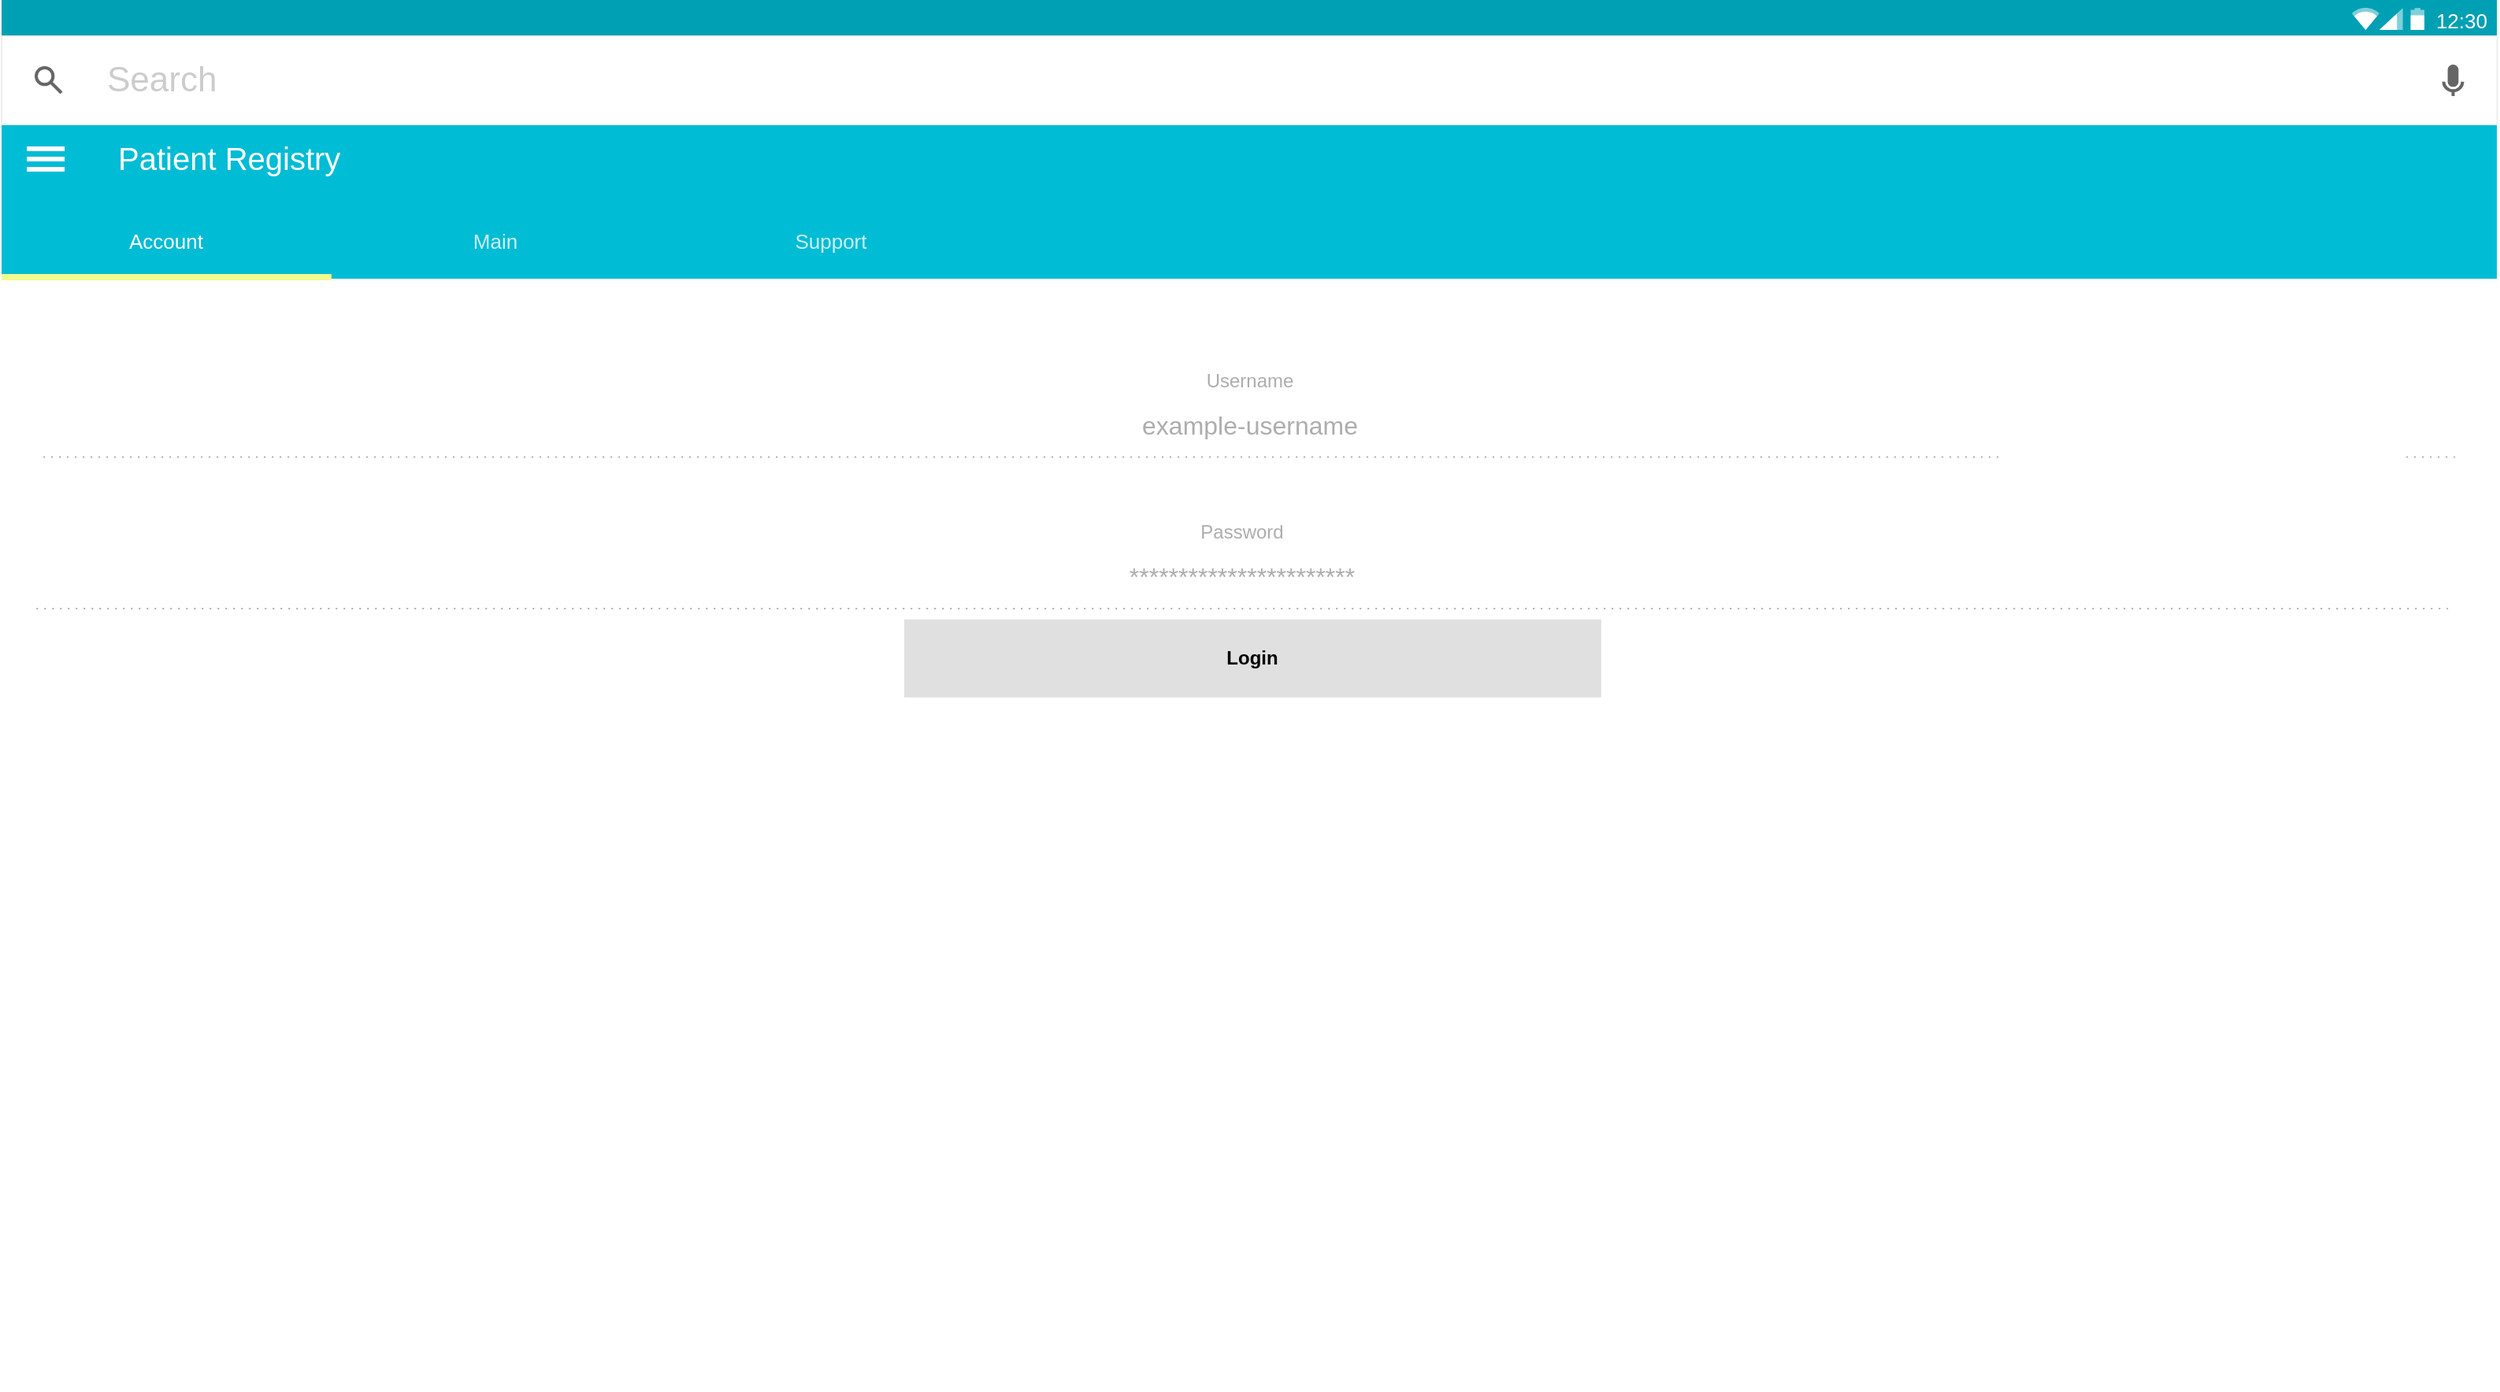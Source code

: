 <mxfile version="24.4.1" type="github" pages="2">
  <diagram name="desktop-login" id="c9db0220-8083-56f3-ca83-edcdcd058819">
    <mxGraphModel dx="1878" dy="1229" grid="1" gridSize="10" guides="1" tooltips="1" connect="1" arrows="1" fold="1" page="1" pageScale="1" pageWidth="1600" pageHeight="900" background="#ffffff" math="0" shadow="0">
      <root>
        <mxCell id="0" style=";html=1;" />
        <mxCell id="1" style=";html=1;" parent="0" />
        <mxCell id="GpjUS0udJfnkDxXev5ra-1" value="" style="dashed=0;shape=rect;fillColor=#ffffff;strokeColor=none;movable=1;resizable=1;rotatable=1;deletable=1;editable=1;locked=0;connectable=1;" vertex="1" parent="1">
          <mxGeometry x="6" y="7" width="1584.23" height="883" as="geometry" />
        </mxCell>
        <mxCell id="l0D13YMjfqFSVvDXC0L7-34" value="" style="whiteSpace=wrap;html=1;fontSize=20;align=left;verticalAlign=top;fillColor=#00BCD4;strokeColor=none;fontColor=#FFFFFF;dashed=0;spacingTop=9;spacingLeft=72;" vertex="1" parent="GpjUS0udJfnkDxXev5ra-1">
          <mxGeometry x="628" y="70" width="956" height="107" as="geometry" />
        </mxCell>
        <mxCell id="GpjUS0udJfnkDxXev5ra-2" value="12:30" style="dashed=0;shape=rect;align=right;fillColor=#00A0B4;strokeColor=none;fontColor=#FFFFFF;spacingRight=4;spacingTop=1;fontStyle=0;fontSize=13;resizeWidth=1;html=1;whiteSpace=wrap;" vertex="1" parent="GpjUS0udJfnkDxXev5ra-1">
          <mxGeometry width="1584.0" height="24" relative="1" as="geometry" />
        </mxCell>
        <mxCell id="GpjUS0udJfnkDxXev5ra-3" value="" style="dashed=0;shape=mxgraph.gmdl.top_bar;strokeColor=none;" vertex="1" parent="GpjUS0udJfnkDxXev5ra-2">
          <mxGeometry x="1" y="0.5" width="46" height="14" relative="1" as="geometry">
            <mxPoint x="-92" y="-7" as="offset" />
          </mxGeometry>
        </mxCell>
        <mxCell id="GpjUS0udJfnkDxXev5ra-4" value="Patient Registry" style="dashed=0;shape=rect;strokeColor=none;fillColor=#00BCD4;resizeWidth=1;fontSize=20;fontColor=#FFFFFF;spacingTop=9;verticalAlign=top;align=left;spacingLeft=72;html=1;whiteSpace=wrap;" vertex="1" parent="GpjUS0udJfnkDxXev5ra-1">
          <mxGeometry width="630" height="104" relative="1" as="geometry">
            <mxPoint y="73" as="offset" />
          </mxGeometry>
        </mxCell>
        <mxCell id="GpjUS0udJfnkDxXev5ra-5" value="" style="dashed=0;shape=mxgraph.gmdl.preferences;strokeColor=none;fillColor=#ffffff;" vertex="1" parent="GpjUS0udJfnkDxXev5ra-4">
          <mxGeometry width="24" height="16" relative="1" as="geometry">
            <mxPoint x="16" y="20" as="offset" />
          </mxGeometry>
        </mxCell>
        <mxCell id="GpjUS0udJfnkDxXev5ra-6" value="Account" style="text;fontSize=13;fontColor=#FFFFFF;verticalAlign=middle;align=center;resizeWidth=1;whiteSpace=wrap;html=1;" vertex="1" parent="GpjUS0udJfnkDxXev5ra-4">
          <mxGeometry y="1" width="209.413" height="48" relative="1" as="geometry">
            <mxPoint y="-48" as="offset" />
          </mxGeometry>
        </mxCell>
        <mxCell id="GpjUS0udJfnkDxXev5ra-7" value="Main" style="text;fontSize=13;fontColor=#FFFFFF;verticalAlign=middle;align=center;textOpacity=80;resizeWidth=1;html=1;whiteSpace=wrap;" vertex="1" parent="GpjUS0udJfnkDxXev5ra-4">
          <mxGeometry x="0.33" y="1" width="211.173" height="48" relative="1" as="geometry">
            <mxPoint y="-48" as="offset" />
          </mxGeometry>
        </mxCell>
        <mxCell id="GpjUS0udJfnkDxXev5ra-8" value="Support" style="text;fontSize=13;fontColor=#FFFFFF;verticalAlign=middle;align=center;textOpacity=80;resizeWidth=1;html=1;whiteSpace=wrap;" vertex="1" parent="GpjUS0udJfnkDxXev5ra-4">
          <mxGeometry x="0.67" y="1" width="209.413" height="48" relative="1" as="geometry">
            <mxPoint y="-48" as="offset" />
          </mxGeometry>
        </mxCell>
        <mxCell id="GpjUS0udJfnkDxXev5ra-9" value="" style="dashed=0;shape=rect;strokeColor=none;fillColor=#F1FB8F;resizeWidth=1;" vertex="1" parent="GpjUS0udJfnkDxXev5ra-4">
          <mxGeometry y="1" width="209.413" height="4" relative="1" as="geometry">
            <mxPoint y="-3" as="offset" />
          </mxGeometry>
        </mxCell>
        <mxCell id="GpjUS0udJfnkDxXev5ra-59" value="&lt;div align=&quot;center&quot;&gt;Username&lt;/div&gt;" style="text;fontColor=#999999;fontSize=12;verticalAlign=middle;strokeColor=none;fillColor=none;textOpacity=80;whiteSpace=wrap;html=1;align=center;" vertex="1" parent="GpjUS0udJfnkDxXev5ra-1">
          <mxGeometry x="26.547" y="221.438" width="1530.905" height="41.262" as="geometry" />
        </mxCell>
        <mxCell id="GpjUS0udJfnkDxXev5ra-60" value="&lt;div align=&quot;center&quot;&gt;example-username&lt;/div&gt;" style="text;fontColor=#999999;fontSize=16;verticalAlign=middle;strokeColor=none;fillColor=none;textOpacity=80;whiteSpace=wrap;html=1;align=center;" vertex="1" parent="GpjUS0udJfnkDxXev5ra-1">
          <mxGeometry x="26.547" y="248.945" width="1530.905" height="41.262" as="geometry" />
        </mxCell>
        <mxCell id="GpjUS0udJfnkDxXev5ra-61" value="" style="shape=line;strokeWidth=1;noLabel=1;strokeColor=#999999;dashed=1;dashPattern=1 4;opacity=80;" vertex="1" parent="GpjUS0udJfnkDxXev5ra-1">
          <mxGeometry x="26.547" y="283.33" width="1530.905" height="13.754" as="geometry" />
        </mxCell>
        <mxCell id="GpjUS0udJfnkDxXev5ra-62" value="&lt;div align=&quot;center&quot;&gt;Password&lt;/div&gt;" style="text;fontColor=#999999;fontSize=12;verticalAlign=middle;strokeColor=none;fillColor=none;textOpacity=80;whiteSpace=wrap;html=1;align=center;" vertex="1" parent="GpjUS0udJfnkDxXev5ra-1">
          <mxGeometry x="22.123" y="317.715" width="1530.905" height="41.262" as="geometry" />
        </mxCell>
        <mxCell id="GpjUS0udJfnkDxXev5ra-63" value="&lt;div align=&quot;center&quot;&gt;***********************&lt;/div&gt;" style="text;fontColor=#999999;fontSize=16;verticalAlign=middle;strokeColor=none;fillColor=none;textOpacity=80;whiteSpace=wrap;html=1;align=center;" vertex="1" parent="GpjUS0udJfnkDxXev5ra-1">
          <mxGeometry x="22.123" y="345.223" width="1530.905" height="41.262" as="geometry" />
        </mxCell>
        <mxCell id="GpjUS0udJfnkDxXev5ra-64" value="" style="shape=line;strokeWidth=1;noLabel=1;strokeColor=#999999;dashed=1;dashPattern=1 4;opacity=80;" vertex="1" parent="GpjUS0udJfnkDxXev5ra-1">
          <mxGeometry x="22.123" y="379.607" width="1530.905" height="13.754" as="geometry" />
        </mxCell>
        <mxCell id="GpjUS0udJfnkDxXev5ra-65" value="Login" style="whiteSpace=wrap;html=1;dashed=0;align=center;fontSize=12;shape=rect;fillColor=#e0e0e0;strokeColor=none;fontStyle=1;shadow=0;" vertex="1" parent="GpjUS0udJfnkDxXev5ra-1">
          <mxGeometry x="572.997" y="393.361" width="442.458" height="49.514" as="geometry" />
        </mxCell>
        <mxCell id="l0D13YMjfqFSVvDXC0L7-36" value="Search" style="dashed=0;shape=rect;shadow=0;strokeColor=#eeeeee;strokeWidth=1;fillColor=#ffffff;fontSize=22;fontColor=#CCCCCC;align=left;spacingLeft=65;whiteSpace=wrap;html=1;" vertex="1" parent="GpjUS0udJfnkDxXev5ra-1">
          <mxGeometry y="23" width="1584.23" height="56" as="geometry" />
        </mxCell>
        <mxCell id="l0D13YMjfqFSVvDXC0L7-37" value="" style="dashed=0;shape=mxgraph.gmdl.search;strokeWidth=2;strokeColor=#666666;" vertex="1" parent="l0D13YMjfqFSVvDXC0L7-36">
          <mxGeometry y="0.5" width="16" height="16" relative="1" as="geometry">
            <mxPoint x="22" y="-8" as="offset" />
          </mxGeometry>
        </mxCell>
        <mxCell id="l0D13YMjfqFSVvDXC0L7-38" value="" style="dashed=0;shape=mxgraph.gmdl.voice;strokeWidth=2;strokeColor=#666666;fillColor=#666666;" vertex="1" parent="l0D13YMjfqFSVvDXC0L7-36">
          <mxGeometry x="1" y="0.5" width="12" height="20" relative="1" as="geometry">
            <mxPoint x="-34" y="-10" as="offset" />
          </mxGeometry>
        </mxCell>
      </root>
    </mxGraphModel>
  </diagram>
  <diagram id="p0Vwhbz7SKANTDWl1LRv" name="mobile-login">
    <mxGraphModel dx="1221" dy="799" grid="1" gridSize="10" guides="1" tooltips="1" connect="1" arrows="1" fold="1" page="1" pageScale="0.41" pageWidth="900" pageHeight="1600" math="0" shadow="0">
      <root>
        <mxCell id="0" />
        <mxCell id="1" parent="0" />
        <mxCell id="YhSoiyIvWjz7-mE4G_67-127" value="" style="dashed=0;shape=rect;fillColor=#ffffff;strokeColor=none;movable=1;resizable=1;rotatable=1;deletable=1;editable=1;locked=0;connectable=1;" vertex="1" parent="1">
          <mxGeometry x="6" y="7" width="358" height="642" as="geometry" />
        </mxCell>
        <mxCell id="YhSoiyIvWjz7-mE4G_67-128" value="12:30" style="dashed=0;shape=rect;align=right;fillColor=#00A0B4;strokeColor=none;fontColor=#FFFFFF;spacingRight=4;spacingTop=1;fontStyle=0;fontSize=13;resizeWidth=1;html=1;whiteSpace=wrap;" vertex="1" parent="YhSoiyIvWjz7-mE4G_67-127">
          <mxGeometry width="358" height="24" relative="1" as="geometry" />
        </mxCell>
        <mxCell id="YhSoiyIvWjz7-mE4G_67-129" value="" style="dashed=0;shape=mxgraph.gmdl.top_bar;strokeColor=none;" vertex="1" parent="YhSoiyIvWjz7-mE4G_67-128">
          <mxGeometry x="1" y="0.5" width="46" height="14" relative="1" as="geometry">
            <mxPoint x="-92" y="-7" as="offset" />
          </mxGeometry>
        </mxCell>
        <mxCell id="YhSoiyIvWjz7-mE4G_67-130" value="Patient Registry" style="dashed=0;shape=rect;strokeColor=none;fillColor=#00BCD4;resizeWidth=1;fontSize=20;fontColor=#FFFFFF;spacingTop=9;verticalAlign=top;align=left;spacingLeft=72;html=1;whiteSpace=wrap;" vertex="1" parent="YhSoiyIvWjz7-mE4G_67-127">
          <mxGeometry width="358" height="104" relative="1" as="geometry">
            <mxPoint y="24" as="offset" />
          </mxGeometry>
        </mxCell>
        <mxCell id="YhSoiyIvWjz7-mE4G_67-131" value="" style="dashed=0;shape=mxgraph.gmdl.preferences;strokeColor=none;fillColor=#ffffff;" vertex="1" parent="YhSoiyIvWjz7-mE4G_67-130">
          <mxGeometry width="24" height="16" relative="1" as="geometry">
            <mxPoint x="16" y="20" as="offset" />
          </mxGeometry>
        </mxCell>
        <mxCell id="YhSoiyIvWjz7-mE4G_67-132" value="Account" style="text;fontSize=13;fontColor=#FFFFFF;verticalAlign=middle;align=center;resizeWidth=1;whiteSpace=wrap;html=1;" vertex="1" parent="YhSoiyIvWjz7-mE4G_67-130">
          <mxGeometry y="1" width="119" height="48" relative="1" as="geometry">
            <mxPoint y="-48" as="offset" />
          </mxGeometry>
        </mxCell>
        <mxCell id="YhSoiyIvWjz7-mE4G_67-133" value="Main" style="text;fontSize=13;fontColor=#FFFFFF;verticalAlign=middle;align=center;textOpacity=80;resizeWidth=1;html=1;whiteSpace=wrap;" vertex="1" parent="YhSoiyIvWjz7-mE4G_67-130">
          <mxGeometry x="0.33" y="1" width="120" height="48" relative="1" as="geometry">
            <mxPoint y="-48" as="offset" />
          </mxGeometry>
        </mxCell>
        <mxCell id="YhSoiyIvWjz7-mE4G_67-134" value="Support" style="text;fontSize=13;fontColor=#FFFFFF;verticalAlign=middle;align=center;textOpacity=80;resizeWidth=1;html=1;whiteSpace=wrap;" vertex="1" parent="YhSoiyIvWjz7-mE4G_67-130">
          <mxGeometry x="0.67" y="1" width="119" height="48" relative="1" as="geometry">
            <mxPoint y="-48" as="offset" />
          </mxGeometry>
        </mxCell>
        <mxCell id="YhSoiyIvWjz7-mE4G_67-135" value="" style="dashed=0;shape=rect;strokeColor=none;fillColor=#F1FB8F;resizeWidth=1;" vertex="1" parent="YhSoiyIvWjz7-mE4G_67-130">
          <mxGeometry y="1" width="119" height="4" relative="1" as="geometry">
            <mxPoint y="-3" as="offset" />
          </mxGeometry>
        </mxCell>
        <mxCell id="YhSoiyIvWjz7-mE4G_67-138" value="" style="dashed=0;shape=rect;strokeColor=none;fillColor=#000000;resizeWidth=1;" vertex="1" parent="YhSoiyIvWjz7-mE4G_67-127">
          <mxGeometry y="1" width="358" height="48" relative="1" as="geometry">
            <mxPoint y="-48" as="offset" />
          </mxGeometry>
        </mxCell>
        <mxCell id="YhSoiyIvWjz7-mE4G_67-139" value="" style="dashed=0;shape=mxgraph.gmdl.back;strokeColor=#ffffff;fillColor=#000000;strokeWidth=2;" vertex="1" parent="YhSoiyIvWjz7-mE4G_67-138">
          <mxGeometry x="0.25" y="0.5" width="14" height="14" relative="1" as="geometry">
            <mxPoint x="-7" y="-7" as="offset" />
          </mxGeometry>
        </mxCell>
        <mxCell id="YhSoiyIvWjz7-mE4G_67-140" value="" style="shape=ellipse;strokeColor=#ffffff;fillColor=#000000;strokeWidth=2;" vertex="1" parent="YhSoiyIvWjz7-mE4G_67-138">
          <mxGeometry x="0.5" y="0.5" width="14" height="14" relative="1" as="geometry">
            <mxPoint x="-7" y="-7" as="offset" />
          </mxGeometry>
        </mxCell>
        <mxCell id="YhSoiyIvWjz7-mE4G_67-141" value="" style="shape=rect;strokeColor=#ffffff;fillColor=#000000;strokeWidth=2;" vertex="1" parent="YhSoiyIvWjz7-mE4G_67-138">
          <mxGeometry x="0.75" y="0.5" width="14" height="14" relative="1" as="geometry">
            <mxPoint x="-7" y="-7" as="offset" />
          </mxGeometry>
        </mxCell>
        <mxCell id="YhSoiyIvWjz7-mE4G_67-142" value="" style="dashed=0;shape=rect;fillColor=#263238;strokeColor=none;aspect=fixed;" vertex="1" parent="YhSoiyIvWjz7-mE4G_67-127">
          <mxGeometry y="371" width="358" height="224" as="geometry" />
        </mxCell>
        <mxCell id="YhSoiyIvWjz7-mE4G_67-143" value="q" style="text;fontColor=#bbbbbb;fontSize=24;verticalAlign=middle;align=center;html=1;spacingBottom=-6;" vertex="1" parent="YhSoiyIvWjz7-mE4G_67-142">
          <mxGeometry x="12" y="22" width="30" height="30" as="geometry" />
        </mxCell>
        <mxCell id="YhSoiyIvWjz7-mE4G_67-144" value="w" style="text;fontColor=#bbbbbb;fontSize=24;verticalAlign=middle;align=center;html=1;spacingBottom=-6;" vertex="1" parent="YhSoiyIvWjz7-mE4G_67-142">
          <mxGeometry x="46" y="22" width="30" height="30" as="geometry" />
        </mxCell>
        <mxCell id="YhSoiyIvWjz7-mE4G_67-145" value="e" style="text;fontColor=#bbbbbb;fontSize=24;verticalAlign=middle;align=center;html=1;spacingBottom=-6;" vertex="1" parent="YhSoiyIvWjz7-mE4G_67-142">
          <mxGeometry x="80" y="22" width="30" height="30" as="geometry" />
        </mxCell>
        <mxCell id="YhSoiyIvWjz7-mE4G_67-146" value="r" style="text;fontColor=#bbbbbb;fontSize=24;verticalAlign=middle;align=center;html=1;spacingBottom=-6;" vertex="1" parent="YhSoiyIvWjz7-mE4G_67-142">
          <mxGeometry x="114" y="22" width="30" height="30" as="geometry" />
        </mxCell>
        <mxCell id="YhSoiyIvWjz7-mE4G_67-147" value="t" style="text;fontColor=#bbbbbb;fontSize=24;verticalAlign=middle;align=center;html=1;spacingBottom=-6;" vertex="1" parent="YhSoiyIvWjz7-mE4G_67-142">
          <mxGeometry x="148" y="22" width="30" height="30" as="geometry" />
        </mxCell>
        <mxCell id="YhSoiyIvWjz7-mE4G_67-148" value="y" style="text;fontColor=#bbbbbb;fontSize=24;verticalAlign=middle;align=center;html=1;spacingBottom=-6;" vertex="1" parent="YhSoiyIvWjz7-mE4G_67-142">
          <mxGeometry x="182" y="22" width="30" height="30" as="geometry" />
        </mxCell>
        <mxCell id="YhSoiyIvWjz7-mE4G_67-149" value="u" style="text;fontColor=#bbbbbb;fontSize=24;verticalAlign=middle;align=center;html=1;spacingBottom=-6;" vertex="1" parent="YhSoiyIvWjz7-mE4G_67-142">
          <mxGeometry x="216" y="22" width="30" height="30" as="geometry" />
        </mxCell>
        <mxCell id="YhSoiyIvWjz7-mE4G_67-150" value="i" style="text;fontColor=#bbbbbb;fontSize=24;verticalAlign=middle;align=center;html=1;spacingBottom=-6;" vertex="1" parent="YhSoiyIvWjz7-mE4G_67-142">
          <mxGeometry x="250" y="22" width="30" height="30" as="geometry" />
        </mxCell>
        <mxCell id="YhSoiyIvWjz7-mE4G_67-151" value="o" style="text;fontColor=#bbbbbb;fontSize=24;verticalAlign=middle;align=center;html=1;spacingBottom=-6;" vertex="1" parent="YhSoiyIvWjz7-mE4G_67-142">
          <mxGeometry x="284" y="22" width="30" height="30" as="geometry" />
        </mxCell>
        <mxCell id="YhSoiyIvWjz7-mE4G_67-152" value="p" style="text;fontColor=#bbbbbb;fontSize=24;verticalAlign=middle;align=center;html=1;spacingBottom=-6;" vertex="1" parent="YhSoiyIvWjz7-mE4G_67-142">
          <mxGeometry x="318" y="22" width="30" height="30" as="geometry" />
        </mxCell>
        <mxCell id="YhSoiyIvWjz7-mE4G_67-153" value="a" style="text;fontColor=#bbbbbb;fontSize=24;verticalAlign=middle;align=center;html=1;spacingBottom=-6;" vertex="1" parent="YhSoiyIvWjz7-mE4G_67-142">
          <mxGeometry x="27" y="75" width="30" height="30" as="geometry" />
        </mxCell>
        <mxCell id="YhSoiyIvWjz7-mE4G_67-154" value="s" style="text;fontColor=#bbbbbb;fontSize=24;verticalAlign=middle;align=center;html=1;spacingBottom=-6;" vertex="1" parent="YhSoiyIvWjz7-mE4G_67-142">
          <mxGeometry x="61" y="75" width="30" height="30" as="geometry" />
        </mxCell>
        <mxCell id="YhSoiyIvWjz7-mE4G_67-155" value="d" style="text;fontColor=#bbbbbb;fontSize=24;verticalAlign=middle;align=center;html=1;spacingBottom=-6;" vertex="1" parent="YhSoiyIvWjz7-mE4G_67-142">
          <mxGeometry x="95" y="75" width="30" height="30" as="geometry" />
        </mxCell>
        <mxCell id="YhSoiyIvWjz7-mE4G_67-156" value="f" style="text;fontColor=#bbbbbb;fontSize=24;verticalAlign=middle;align=center;html=1;spacingBottom=-6;" vertex="1" parent="YhSoiyIvWjz7-mE4G_67-142">
          <mxGeometry x="129" y="75" width="30" height="30" as="geometry" />
        </mxCell>
        <mxCell id="YhSoiyIvWjz7-mE4G_67-157" value="g" style="text;fontColor=#bbbbbb;fontSize=24;verticalAlign=middle;align=center;html=1;spacingBottom=-6;" vertex="1" parent="YhSoiyIvWjz7-mE4G_67-142">
          <mxGeometry x="163" y="75" width="30" height="30" as="geometry" />
        </mxCell>
        <mxCell id="YhSoiyIvWjz7-mE4G_67-158" value="h" style="text;fontColor=#bbbbbb;fontSize=24;verticalAlign=middle;align=center;html=1;spacingBottom=-6;" vertex="1" parent="YhSoiyIvWjz7-mE4G_67-142">
          <mxGeometry x="197" y="75" width="30" height="30" as="geometry" />
        </mxCell>
        <mxCell id="YhSoiyIvWjz7-mE4G_67-159" value="j" style="text;fontColor=#bbbbbb;fontSize=24;verticalAlign=middle;align=center;html=1;spacingBottom=-6;" vertex="1" parent="YhSoiyIvWjz7-mE4G_67-142">
          <mxGeometry x="231" y="75" width="30" height="30" as="geometry" />
        </mxCell>
        <mxCell id="YhSoiyIvWjz7-mE4G_67-160" value="k" style="text;fontColor=#bbbbbb;fontSize=24;verticalAlign=middle;align=center;html=1;spacingBottom=-6;" vertex="1" parent="YhSoiyIvWjz7-mE4G_67-142">
          <mxGeometry x="265" y="75" width="30" height="30" as="geometry" />
        </mxCell>
        <mxCell id="YhSoiyIvWjz7-mE4G_67-161" value="l" style="text;fontColor=#bbbbbb;fontSize=24;verticalAlign=middle;align=center;html=1;spacingBottom=-6;" vertex="1" parent="YhSoiyIvWjz7-mE4G_67-142">
          <mxGeometry x="299" y="75" width="30" height="30" as="geometry" />
        </mxCell>
        <mxCell id="YhSoiyIvWjz7-mE4G_67-162" value="z" style="text;fontColor=#bbbbbb;fontSize=24;verticalAlign=middle;align=center;html=1;spacingBottom=-6;" vertex="1" parent="YhSoiyIvWjz7-mE4G_67-142">
          <mxGeometry x="61" y="126" width="30" height="30" as="geometry" />
        </mxCell>
        <mxCell id="YhSoiyIvWjz7-mE4G_67-163" value="x" style="text;fontColor=#bbbbbb;fontSize=24;verticalAlign=middle;align=center;html=1;spacingBottom=-6;" vertex="1" parent="YhSoiyIvWjz7-mE4G_67-142">
          <mxGeometry x="95" y="126" width="30" height="30" as="geometry" />
        </mxCell>
        <mxCell id="YhSoiyIvWjz7-mE4G_67-164" value="c" style="text;fontColor=#bbbbbb;fontSize=24;verticalAlign=middle;align=center;html=1;spacingBottom=-6;" vertex="1" parent="YhSoiyIvWjz7-mE4G_67-142">
          <mxGeometry x="129" y="126" width="30" height="30" as="geometry" />
        </mxCell>
        <mxCell id="YhSoiyIvWjz7-mE4G_67-165" value="v" style="text;fontColor=#bbbbbb;fontSize=24;verticalAlign=middle;align=center;html=1;spacingBottom=-6;" vertex="1" parent="YhSoiyIvWjz7-mE4G_67-142">
          <mxGeometry x="163" y="126" width="30" height="30" as="geometry" />
        </mxCell>
        <mxCell id="YhSoiyIvWjz7-mE4G_67-166" value="b" style="text;fontColor=#bbbbbb;fontSize=24;verticalAlign=middle;align=center;html=1;spacingBottom=-6;" vertex="1" parent="YhSoiyIvWjz7-mE4G_67-142">
          <mxGeometry x="197" y="126" width="30" height="30" as="geometry" />
        </mxCell>
        <mxCell id="YhSoiyIvWjz7-mE4G_67-167" value="n" style="text;fontColor=#bbbbbb;fontSize=24;verticalAlign=middle;align=center;html=1;spacingBottom=-6;" vertex="1" parent="YhSoiyIvWjz7-mE4G_67-142">
          <mxGeometry x="231" y="126" width="30" height="30" as="geometry" />
        </mxCell>
        <mxCell id="YhSoiyIvWjz7-mE4G_67-168" value="m" style="text;fontColor=#bbbbbb;fontSize=24;verticalAlign=middle;align=center;html=1;spacingBottom=-6;" vertex="1" parent="YhSoiyIvWjz7-mE4G_67-142">
          <mxGeometry x="265" y="126" width="30" height="30" as="geometry" />
        </mxCell>
        <mxCell id="YhSoiyIvWjz7-mE4G_67-169" value="1" style="text;fontColor=#999999;fontSize=10;verticalAlign=middle;align=center;html=1;" vertex="1" parent="YhSoiyIvWjz7-mE4G_67-142">
          <mxGeometry x="22" y="12" width="30" height="30" as="geometry" />
        </mxCell>
        <mxCell id="YhSoiyIvWjz7-mE4G_67-170" value="2" style="text;fontColor=#999999;fontSize=10;verticalAlign=middle;align=center;html=1;" vertex="1" parent="YhSoiyIvWjz7-mE4G_67-142">
          <mxGeometry x="56" y="12" width="30" height="30" as="geometry" />
        </mxCell>
        <mxCell id="YhSoiyIvWjz7-mE4G_67-171" value="3" style="text;fontColor=#999999;fontSize=10;verticalAlign=middle;align=center;html=1;" vertex="1" parent="YhSoiyIvWjz7-mE4G_67-142">
          <mxGeometry x="90" y="12" width="30" height="30" as="geometry" />
        </mxCell>
        <mxCell id="YhSoiyIvWjz7-mE4G_67-172" value="4" style="text;fontColor=#999999;fontSize=10;verticalAlign=middle;align=center;html=1;" vertex="1" parent="YhSoiyIvWjz7-mE4G_67-142">
          <mxGeometry x="124" y="12" width="30" height="30" as="geometry" />
        </mxCell>
        <mxCell id="YhSoiyIvWjz7-mE4G_67-173" value="5" style="text;fontColor=#999999;fontSize=10;verticalAlign=middle;align=center;html=1;" vertex="1" parent="YhSoiyIvWjz7-mE4G_67-142">
          <mxGeometry x="158" y="12" width="30" height="30" as="geometry" />
        </mxCell>
        <mxCell id="YhSoiyIvWjz7-mE4G_67-174" value="6" style="text;fontColor=#999999;fontSize=10;verticalAlign=middle;align=center;html=1;" vertex="1" parent="YhSoiyIvWjz7-mE4G_67-142">
          <mxGeometry x="192" y="12" width="30" height="30" as="geometry" />
        </mxCell>
        <mxCell id="YhSoiyIvWjz7-mE4G_67-175" value="7" style="text;fontColor=#999999;fontSize=10;verticalAlign=middle;align=center;html=1;" vertex="1" parent="YhSoiyIvWjz7-mE4G_67-142">
          <mxGeometry x="226" y="12" width="30" height="30" as="geometry" />
        </mxCell>
        <mxCell id="YhSoiyIvWjz7-mE4G_67-176" value="8" style="text;fontColor=#999999;fontSize=10;verticalAlign=middle;align=center;html=1;" vertex="1" parent="YhSoiyIvWjz7-mE4G_67-142">
          <mxGeometry x="260" y="12" width="30" height="30" as="geometry" />
        </mxCell>
        <mxCell id="YhSoiyIvWjz7-mE4G_67-177" value="9" style="text;fontColor=#999999;fontSize=10;verticalAlign=middle;align=center;html=1;" vertex="1" parent="YhSoiyIvWjz7-mE4G_67-142">
          <mxGeometry x="294" y="12" width="30" height="30" as="geometry" />
        </mxCell>
        <mxCell id="YhSoiyIvWjz7-mE4G_67-178" value="0" style="text;fontColor=#999999;fontSize=10;verticalAlign=middle;align=center;html=1;" vertex="1" parent="YhSoiyIvWjz7-mE4G_67-142">
          <mxGeometry x="328" y="12" width="30" height="30" as="geometry" />
        </mxCell>
        <mxCell id="YhSoiyIvWjz7-mE4G_67-179" value="" style="dashed=0;shape=mxgraph.gmdl.shift;strokeColor=none;fillColor=#A1A7A9;" vertex="1" parent="YhSoiyIvWjz7-mE4G_67-142">
          <mxGeometry x="21" y="135" width="22" height="22" as="geometry" />
        </mxCell>
        <mxCell id="YhSoiyIvWjz7-mE4G_67-180" value="" style="dashed=0;shape=mxgraph.gmdl.backspace;strokeColor=none;fillColor=#A1A7A9;" vertex="1" parent="YhSoiyIvWjz7-mE4G_67-142">
          <mxGeometry x="310" y="132" width="26" height="18" as="geometry" />
        </mxCell>
        <mxCell id="YhSoiyIvWjz7-mE4G_67-181" value="?123" style="text;fontColor=#bbbbbb;fontSize=14;verticalAlign=middle;align=center;" vertex="1" parent="YhSoiyIvWjz7-mE4G_67-142">
          <mxGeometry x="17" y="177" width="30" height="30" as="geometry" />
        </mxCell>
        <mxCell id="YhSoiyIvWjz7-mE4G_67-182" value="," style="text;fontColor=#bbbbbb;fontSize=24;verticalAlign=middle;align=center;" vertex="1" parent="YhSoiyIvWjz7-mE4G_67-142">
          <mxGeometry x="62" y="174" width="30" height="30" as="geometry" />
        </mxCell>
        <mxCell id="YhSoiyIvWjz7-mE4G_67-183" value="." style="text;fontColor=#bbbbbb;fontSize=24;verticalAlign=middle;align=center;" vertex="1" parent="YhSoiyIvWjz7-mE4G_67-142">
          <mxGeometry x="265" y="170" width="30" height="30" as="geometry" />
        </mxCell>
        <mxCell id="YhSoiyIvWjz7-mE4G_67-184" value="" style="shape=ellipse;strokeColor=none;fillColor=#4CB5AB;" vertex="1" parent="YhSoiyIvWjz7-mE4G_67-142">
          <mxGeometry x="308" y="167" width="36" height="36" as="geometry" />
        </mxCell>
        <mxCell id="YhSoiyIvWjz7-mE4G_67-185" value="" style="dashed=0;shape=mxgraph.gmdl.check;strokeColor=#ffffff;strokeWidth=2;" vertex="1" parent="YhSoiyIvWjz7-mE4G_67-184">
          <mxGeometry x="10" y="12" width="16" height="12" as="geometry" />
        </mxCell>
        <mxCell id="YhSoiyIvWjz7-mE4G_67-186" value="" style="shape=rect;strokeColor=none;fillColor=#3C474C;rounded=1;size=3;" vertex="1" parent="YhSoiyIvWjz7-mE4G_67-142">
          <mxGeometry x="105" y="174" width="145" height="25" as="geometry" />
        </mxCell>
        <mxCell id="YhSoiyIvWjz7-mE4G_67-187" value="Username" style="text;fontColor=#999999;fontSize=12;verticalAlign=middle;strokeColor=none;fillColor=none;textOpacity=80;whiteSpace=wrap;html=1;" vertex="1" parent="YhSoiyIvWjz7-mE4G_67-127">
          <mxGeometry x="6" y="161" width="346" height="30" as="geometry" />
        </mxCell>
        <mxCell id="YhSoiyIvWjz7-mE4G_67-188" value="example-username" style="text;fontColor=#999999;fontSize=16;verticalAlign=middle;strokeColor=none;fillColor=none;textOpacity=80;whiteSpace=wrap;html=1;" vertex="1" parent="YhSoiyIvWjz7-mE4G_67-127">
          <mxGeometry x="6" y="181" width="346" height="30" as="geometry" />
        </mxCell>
        <mxCell id="YhSoiyIvWjz7-mE4G_67-189" value="" style="shape=line;strokeWidth=1;noLabel=1;strokeColor=#999999;dashed=1;dashPattern=1 4;opacity=80;" vertex="1" parent="YhSoiyIvWjz7-mE4G_67-127">
          <mxGeometry x="6" y="206" width="346" height="10" as="geometry" />
        </mxCell>
        <mxCell id="YhSoiyIvWjz7-mE4G_67-190" value="Password" style="text;fontColor=#999999;fontSize=12;verticalAlign=middle;strokeColor=none;fillColor=none;textOpacity=80;whiteSpace=wrap;html=1;" vertex="1" parent="YhSoiyIvWjz7-mE4G_67-127">
          <mxGeometry x="5" y="231" width="346" height="30" as="geometry" />
        </mxCell>
        <mxCell id="YhSoiyIvWjz7-mE4G_67-191" value="***********************" style="text;fontColor=#999999;fontSize=16;verticalAlign=middle;strokeColor=none;fillColor=none;textOpacity=80;whiteSpace=wrap;html=1;" vertex="1" parent="YhSoiyIvWjz7-mE4G_67-127">
          <mxGeometry x="5" y="251" width="346" height="30" as="geometry" />
        </mxCell>
        <mxCell id="YhSoiyIvWjz7-mE4G_67-192" value="" style="shape=line;strokeWidth=1;noLabel=1;strokeColor=#999999;dashed=1;dashPattern=1 4;opacity=80;" vertex="1" parent="YhSoiyIvWjz7-mE4G_67-127">
          <mxGeometry x="5" y="276" width="346" height="10" as="geometry" />
        </mxCell>
        <mxCell id="YhSoiyIvWjz7-mE4G_67-193" value="Login" style="whiteSpace=wrap;html=1;dashed=0;align=center;fontSize=12;shape=rect;fillColor=#e0e0e0;strokeColor=none;fontStyle=1;shadow=0;" vertex="1" parent="YhSoiyIvWjz7-mE4G_67-127">
          <mxGeometry x="6" y="286" width="100" height="36" as="geometry" />
        </mxCell>
      </root>
    </mxGraphModel>
  </diagram>
</mxfile>

